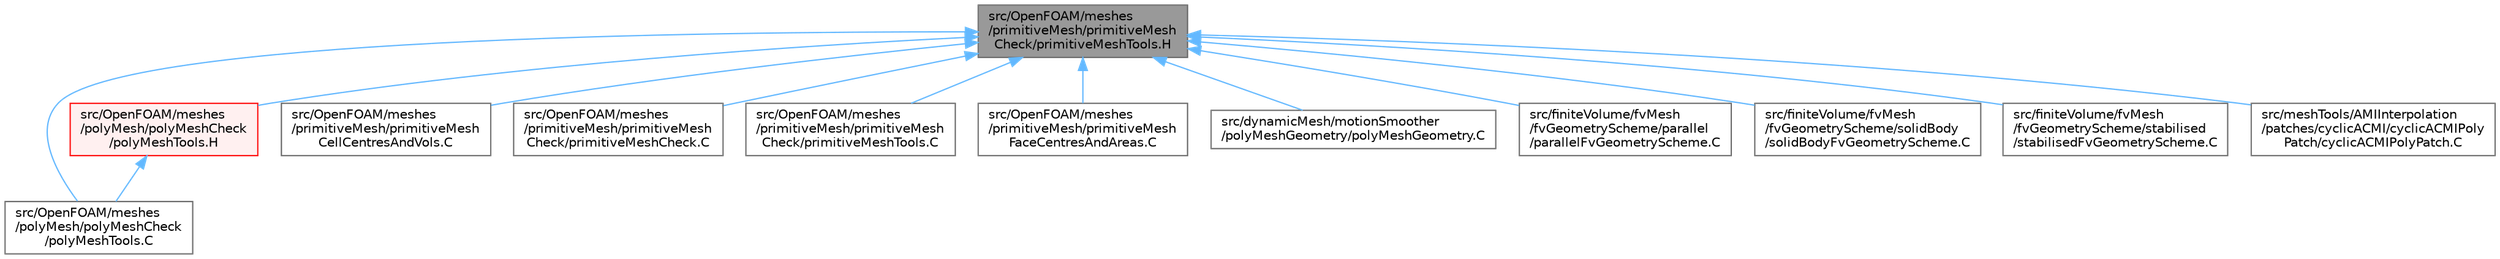 digraph "src/OpenFOAM/meshes/primitiveMesh/primitiveMeshCheck/primitiveMeshTools.H"
{
 // LATEX_PDF_SIZE
  bgcolor="transparent";
  edge [fontname=Helvetica,fontsize=10,labelfontname=Helvetica,labelfontsize=10];
  node [fontname=Helvetica,fontsize=10,shape=box,height=0.2,width=0.4];
  Node1 [id="Node000001",label="src/OpenFOAM/meshes\l/primitiveMesh/primitiveMesh\lCheck/primitiveMeshTools.H",height=0.2,width=0.4,color="gray40", fillcolor="grey60", style="filled", fontcolor="black",tooltip=" "];
  Node1 -> Node2 [id="edge1_Node000001_Node000002",dir="back",color="steelblue1",style="solid",tooltip=" "];
  Node2 [id="Node000002",label="src/OpenFOAM/meshes\l/polyMesh/polyMeshCheck\l/polyMeshTools.C",height=0.2,width=0.4,color="grey40", fillcolor="white", style="filled",URL="$polyMeshTools_8C.html",tooltip=" "];
  Node1 -> Node3 [id="edge2_Node000001_Node000003",dir="back",color="steelblue1",style="solid",tooltip=" "];
  Node3 [id="Node000003",label="src/OpenFOAM/meshes\l/polyMesh/polyMeshCheck\l/polyMeshTools.H",height=0.2,width=0.4,color="red", fillcolor="#FFF0F0", style="filled",URL="$polyMeshTools_8H.html",tooltip=" "];
  Node3 -> Node2 [id="edge3_Node000003_Node000002",dir="back",color="steelblue1",style="solid",tooltip=" "];
  Node1 -> Node6 [id="edge4_Node000001_Node000006",dir="back",color="steelblue1",style="solid",tooltip=" "];
  Node6 [id="Node000006",label="src/OpenFOAM/meshes\l/primitiveMesh/primitiveMesh\lCellCentresAndVols.C",height=0.2,width=0.4,color="grey40", fillcolor="white", style="filled",URL="$primitiveMeshCellCentresAndVols_8C.html",tooltip="Efficient cell-centre calculation using face-addressing, face-centres and face-areas."];
  Node1 -> Node7 [id="edge5_Node000001_Node000007",dir="back",color="steelblue1",style="solid",tooltip=" "];
  Node7 [id="Node000007",label="src/OpenFOAM/meshes\l/primitiveMesh/primitiveMesh\lCheck/primitiveMeshCheck.C",height=0.2,width=0.4,color="grey40", fillcolor="white", style="filled",URL="$primitiveMeshCheck_8C.html",tooltip=" "];
  Node1 -> Node8 [id="edge6_Node000001_Node000008",dir="back",color="steelblue1",style="solid",tooltip=" "];
  Node8 [id="Node000008",label="src/OpenFOAM/meshes\l/primitiveMesh/primitiveMesh\lCheck/primitiveMeshTools.C",height=0.2,width=0.4,color="grey40", fillcolor="white", style="filled",URL="$primitiveMeshTools_8C.html",tooltip=" "];
  Node1 -> Node9 [id="edge7_Node000001_Node000009",dir="back",color="steelblue1",style="solid",tooltip=" "];
  Node9 [id="Node000009",label="src/OpenFOAM/meshes\l/primitiveMesh/primitiveMesh\lFaceCentresAndAreas.C",height=0.2,width=0.4,color="grey40", fillcolor="white", style="filled",URL="$primitiveMeshFaceCentresAndAreas_8C.html",tooltip="Calculate the face centres and areas."];
  Node1 -> Node10 [id="edge8_Node000001_Node000010",dir="back",color="steelblue1",style="solid",tooltip=" "];
  Node10 [id="Node000010",label="src/dynamicMesh/motionSmoother\l/polyMeshGeometry/polyMeshGeometry.C",height=0.2,width=0.4,color="grey40", fillcolor="white", style="filled",URL="$polyMeshGeometry_8C.html",tooltip=" "];
  Node1 -> Node11 [id="edge9_Node000001_Node000011",dir="back",color="steelblue1",style="solid",tooltip=" "];
  Node11 [id="Node000011",label="src/finiteVolume/fvMesh\l/fvGeometryScheme/parallel\l/parallelFvGeometryScheme.C",height=0.2,width=0.4,color="grey40", fillcolor="white", style="filled",URL="$parallelFvGeometryScheme_8C.html",tooltip=" "];
  Node1 -> Node12 [id="edge10_Node000001_Node000012",dir="back",color="steelblue1",style="solid",tooltip=" "];
  Node12 [id="Node000012",label="src/finiteVolume/fvMesh\l/fvGeometryScheme/solidBody\l/solidBodyFvGeometryScheme.C",height=0.2,width=0.4,color="grey40", fillcolor="white", style="filled",URL="$solidBodyFvGeometryScheme_8C.html",tooltip=" "];
  Node1 -> Node13 [id="edge11_Node000001_Node000013",dir="back",color="steelblue1",style="solid",tooltip=" "];
  Node13 [id="Node000013",label="src/finiteVolume/fvMesh\l/fvGeometryScheme/stabilised\l/stabilisedFvGeometryScheme.C",height=0.2,width=0.4,color="grey40", fillcolor="white", style="filled",URL="$stabilisedFvGeometryScheme_8C.html",tooltip=" "];
  Node1 -> Node14 [id="edge12_Node000001_Node000014",dir="back",color="steelblue1",style="solid",tooltip=" "];
  Node14 [id="Node000014",label="src/meshTools/AMIInterpolation\l/patches/cyclicACMI/cyclicACMIPoly\lPatch/cyclicACMIPolyPatch.C",height=0.2,width=0.4,color="grey40", fillcolor="white", style="filled",URL="$cyclicACMIPolyPatch_8C.html",tooltip=" "];
}

